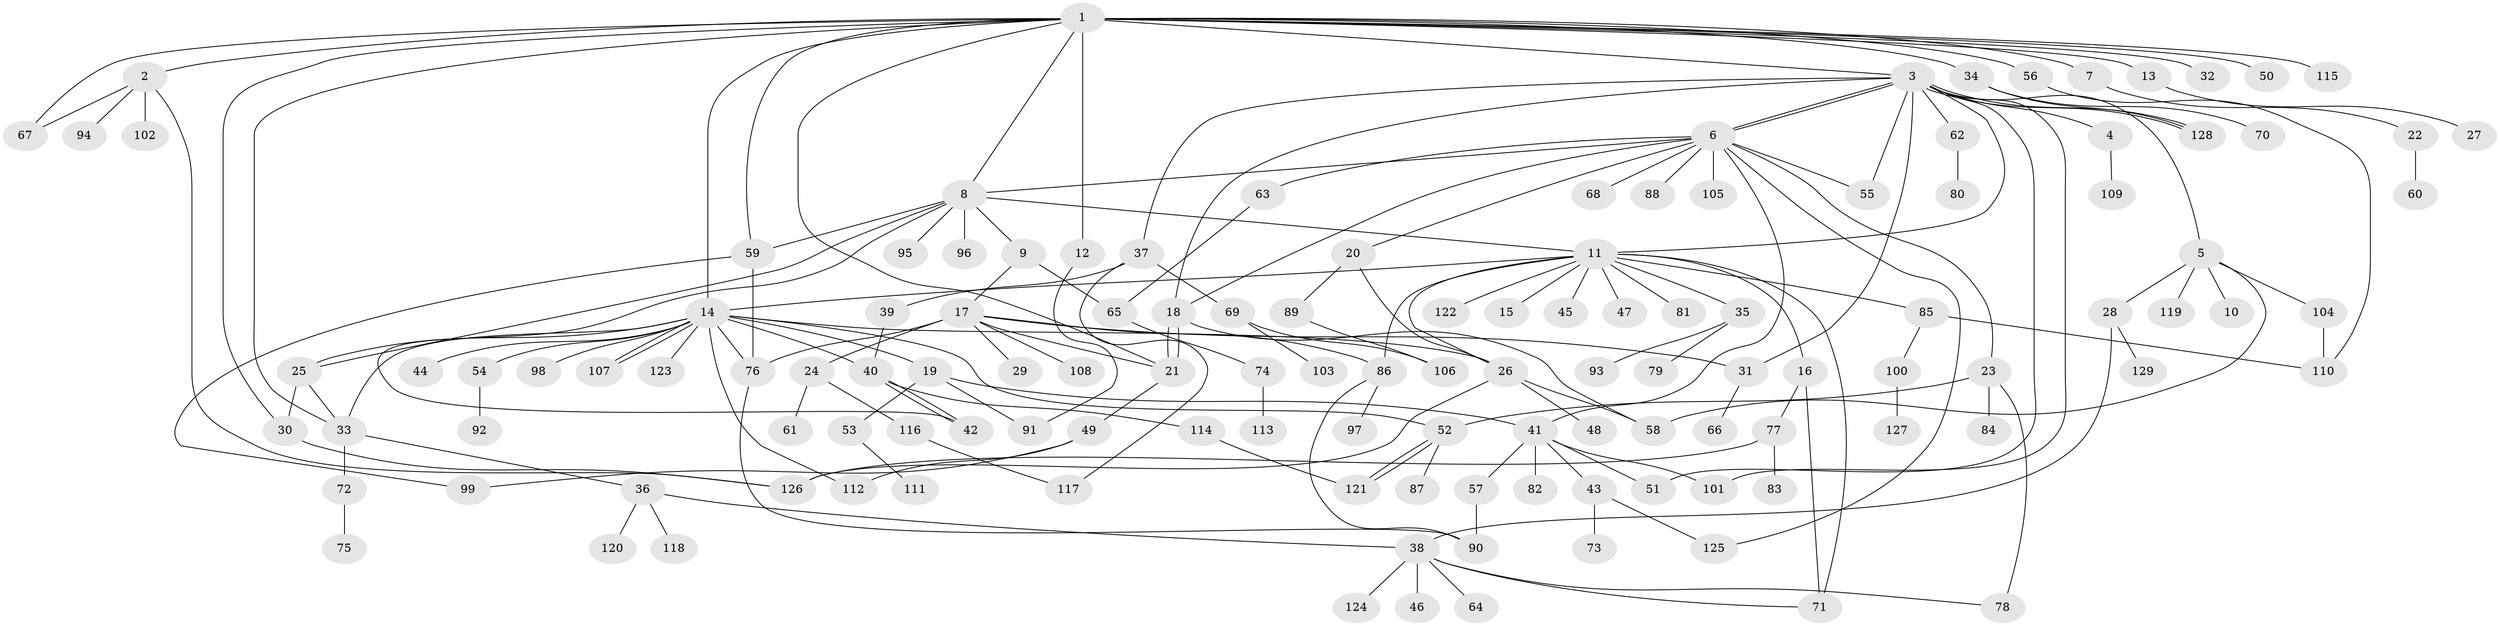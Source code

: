 // coarse degree distribution, {8: 0.02564102564102564, 13: 0.02564102564102564, 1: 0.2564102564102564, 3: 0.10256410256410256, 5: 0.07692307692307693, 2: 0.2564102564102564, 10: 0.02564102564102564, 4: 0.15384615384615385, 7: 0.02564102564102564, 11: 0.02564102564102564, 6: 0.02564102564102564}
// Generated by graph-tools (version 1.1) at 2025/50/03/04/25 22:50:34]
// undirected, 129 vertices, 181 edges
graph export_dot {
  node [color=gray90,style=filled];
  1;
  2;
  3;
  4;
  5;
  6;
  7;
  8;
  9;
  10;
  11;
  12;
  13;
  14;
  15;
  16;
  17;
  18;
  19;
  20;
  21;
  22;
  23;
  24;
  25;
  26;
  27;
  28;
  29;
  30;
  31;
  32;
  33;
  34;
  35;
  36;
  37;
  38;
  39;
  40;
  41;
  42;
  43;
  44;
  45;
  46;
  47;
  48;
  49;
  50;
  51;
  52;
  53;
  54;
  55;
  56;
  57;
  58;
  59;
  60;
  61;
  62;
  63;
  64;
  65;
  66;
  67;
  68;
  69;
  70;
  71;
  72;
  73;
  74;
  75;
  76;
  77;
  78;
  79;
  80;
  81;
  82;
  83;
  84;
  85;
  86;
  87;
  88;
  89;
  90;
  91;
  92;
  93;
  94;
  95;
  96;
  97;
  98;
  99;
  100;
  101;
  102;
  103;
  104;
  105;
  106;
  107;
  108;
  109;
  110;
  111;
  112;
  113;
  114;
  115;
  116;
  117;
  118;
  119;
  120;
  121;
  122;
  123;
  124;
  125;
  126;
  127;
  128;
  129;
  1 -- 2;
  1 -- 3;
  1 -- 7;
  1 -- 8;
  1 -- 12;
  1 -- 13;
  1 -- 14;
  1 -- 21;
  1 -- 30;
  1 -- 32;
  1 -- 33;
  1 -- 34;
  1 -- 50;
  1 -- 56;
  1 -- 59;
  1 -- 67;
  1 -- 115;
  2 -- 67;
  2 -- 94;
  2 -- 102;
  2 -- 126;
  3 -- 4;
  3 -- 5;
  3 -- 6;
  3 -- 6;
  3 -- 11;
  3 -- 18;
  3 -- 31;
  3 -- 37;
  3 -- 51;
  3 -- 55;
  3 -- 62;
  3 -- 101;
  3 -- 128;
  3 -- 128;
  4 -- 109;
  5 -- 10;
  5 -- 28;
  5 -- 58;
  5 -- 104;
  5 -- 119;
  6 -- 8;
  6 -- 18;
  6 -- 20;
  6 -- 23;
  6 -- 41;
  6 -- 55;
  6 -- 63;
  6 -- 68;
  6 -- 88;
  6 -- 105;
  6 -- 125;
  7 -- 22;
  8 -- 9;
  8 -- 11;
  8 -- 25;
  8 -- 42;
  8 -- 59;
  8 -- 95;
  8 -- 96;
  9 -- 17;
  9 -- 65;
  11 -- 14;
  11 -- 15;
  11 -- 16;
  11 -- 26;
  11 -- 35;
  11 -- 45;
  11 -- 47;
  11 -- 71;
  11 -- 81;
  11 -- 85;
  11 -- 86;
  11 -- 122;
  12 -- 91;
  13 -- 27;
  14 -- 19;
  14 -- 25;
  14 -- 26;
  14 -- 33;
  14 -- 40;
  14 -- 44;
  14 -- 52;
  14 -- 54;
  14 -- 76;
  14 -- 98;
  14 -- 107;
  14 -- 107;
  14 -- 112;
  14 -- 123;
  16 -- 71;
  16 -- 77;
  17 -- 21;
  17 -- 24;
  17 -- 29;
  17 -- 31;
  17 -- 76;
  17 -- 86;
  17 -- 108;
  18 -- 21;
  18 -- 21;
  18 -- 58;
  19 -- 41;
  19 -- 53;
  19 -- 91;
  20 -- 26;
  20 -- 89;
  21 -- 49;
  22 -- 60;
  23 -- 52;
  23 -- 78;
  23 -- 84;
  24 -- 61;
  24 -- 116;
  25 -- 30;
  25 -- 33;
  26 -- 48;
  26 -- 58;
  26 -- 126;
  28 -- 38;
  28 -- 129;
  30 -- 126;
  31 -- 66;
  33 -- 36;
  33 -- 72;
  34 -- 70;
  34 -- 128;
  35 -- 79;
  35 -- 93;
  36 -- 38;
  36 -- 118;
  36 -- 120;
  37 -- 39;
  37 -- 69;
  37 -- 117;
  38 -- 46;
  38 -- 64;
  38 -- 71;
  38 -- 78;
  38 -- 124;
  39 -- 40;
  40 -- 42;
  40 -- 42;
  40 -- 114;
  41 -- 43;
  41 -- 51;
  41 -- 57;
  41 -- 82;
  41 -- 101;
  43 -- 73;
  43 -- 125;
  49 -- 99;
  49 -- 112;
  52 -- 87;
  52 -- 121;
  52 -- 121;
  53 -- 111;
  54 -- 92;
  56 -- 110;
  57 -- 90;
  59 -- 76;
  59 -- 99;
  62 -- 80;
  63 -- 65;
  65 -- 74;
  69 -- 103;
  69 -- 106;
  72 -- 75;
  74 -- 113;
  76 -- 90;
  77 -- 83;
  77 -- 126;
  85 -- 100;
  85 -- 110;
  86 -- 90;
  86 -- 97;
  89 -- 106;
  100 -- 127;
  104 -- 110;
  114 -- 121;
  116 -- 117;
}
